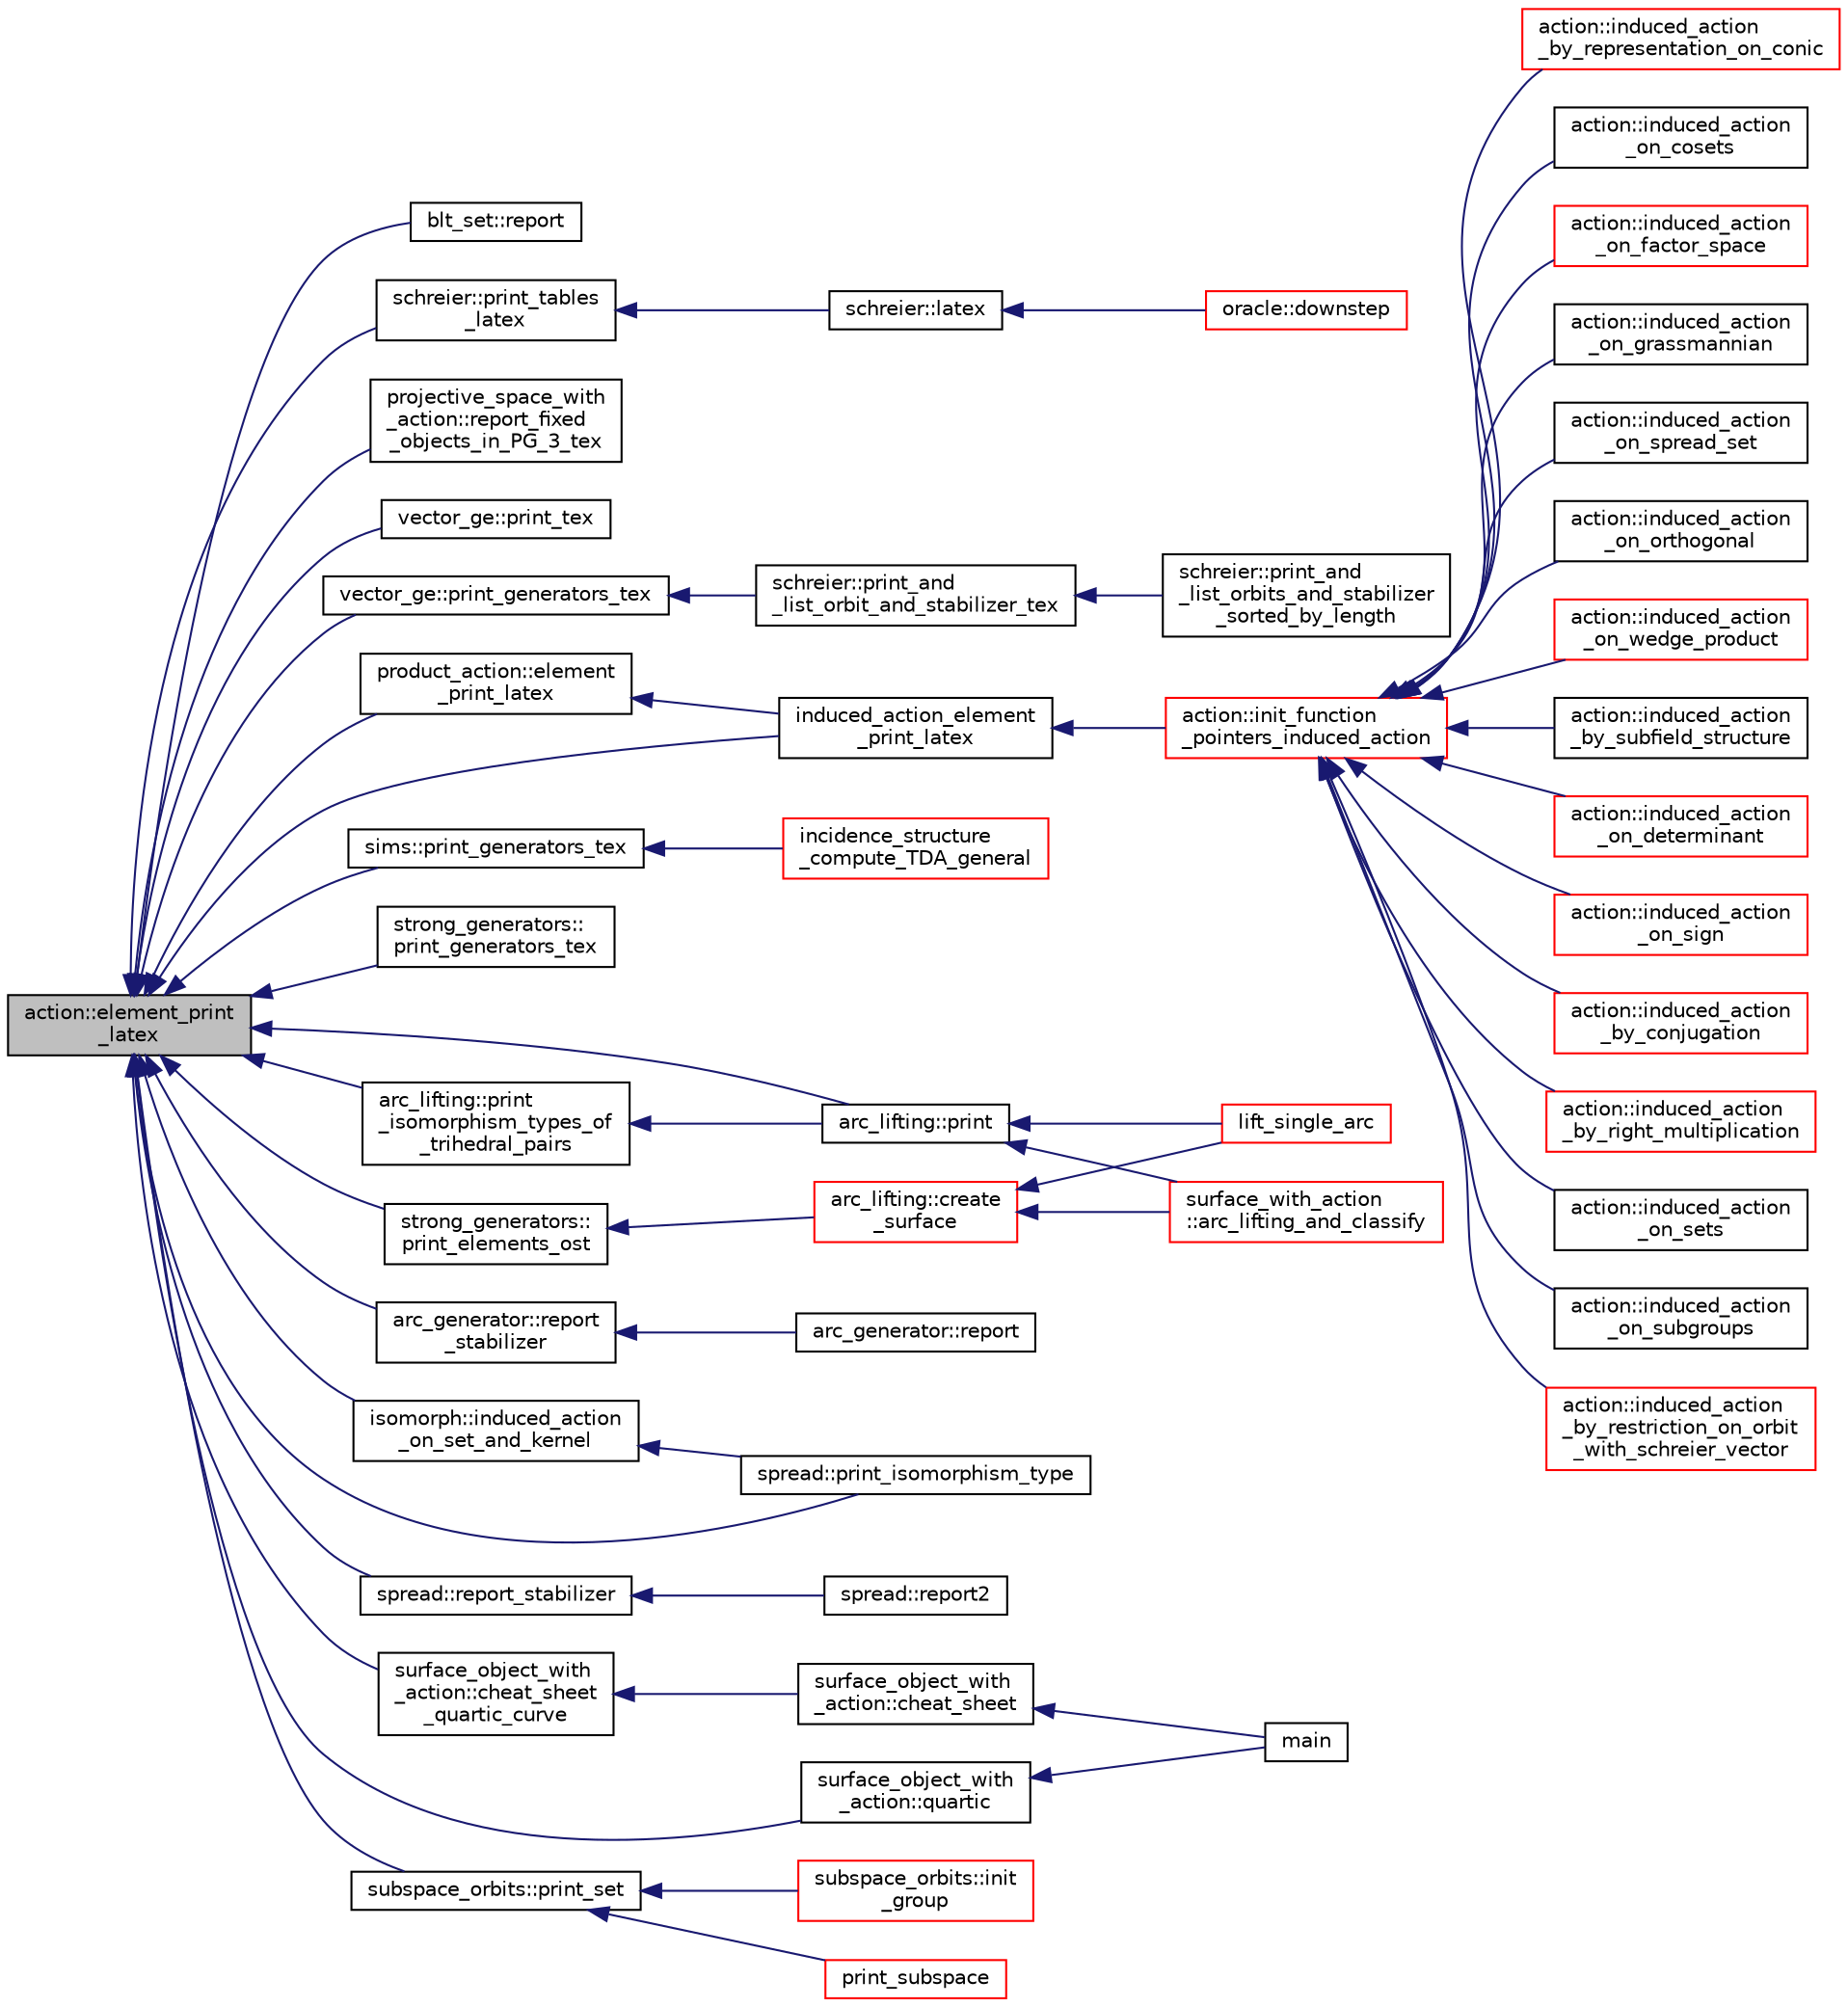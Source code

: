 digraph "action::element_print_latex"
{
  edge [fontname="Helvetica",fontsize="10",labelfontname="Helvetica",labelfontsize="10"];
  node [fontname="Helvetica",fontsize="10",shape=record];
  rankdir="LR";
  Node8918 [label="action::element_print\l_latex",height=0.2,width=0.4,color="black", fillcolor="grey75", style="filled", fontcolor="black"];
  Node8918 -> Node8919 [dir="back",color="midnightblue",fontsize="10",style="solid",fontname="Helvetica"];
  Node8919 [label="blt_set::report",height=0.2,width=0.4,color="black", fillcolor="white", style="filled",URL="$d1/d3d/classblt__set.html#a6b19f88bd2b92ebfba7e7c362eb9065c"];
  Node8918 -> Node8920 [dir="back",color="midnightblue",fontsize="10",style="solid",fontname="Helvetica"];
  Node8920 [label="schreier::print_tables\l_latex",height=0.2,width=0.4,color="black", fillcolor="white", style="filled",URL="$d3/dd6/classschreier.html#ae93a81953cef362ac7cec6f33b39eb6a"];
  Node8920 -> Node8921 [dir="back",color="midnightblue",fontsize="10",style="solid",fontname="Helvetica"];
  Node8921 [label="schreier::latex",height=0.2,width=0.4,color="black", fillcolor="white", style="filled",URL="$d3/dd6/classschreier.html#aff94ed06d8ca33cb26accd435d525ea2"];
  Node8921 -> Node8922 [dir="back",color="midnightblue",fontsize="10",style="solid",fontname="Helvetica"];
  Node8922 [label="oracle::downstep",height=0.2,width=0.4,color="red", fillcolor="white", style="filled",URL="$d7/da7/classoracle.html#a4fbc6710b45e5af5c2fb5bc3aa6d3bb1"];
  Node8918 -> Node8991 [dir="back",color="midnightblue",fontsize="10",style="solid",fontname="Helvetica"];
  Node8991 [label="projective_space_with\l_action::report_fixed\l_objects_in_PG_3_tex",height=0.2,width=0.4,color="black", fillcolor="white", style="filled",URL="$d5/d37/classprojective__space__with__action.html#a0210dc9b61e8f1df5f4198806f2fee2e"];
  Node8918 -> Node8992 [dir="back",color="midnightblue",fontsize="10",style="solid",fontname="Helvetica"];
  Node8992 [label="vector_ge::print_tex",height=0.2,width=0.4,color="black", fillcolor="white", style="filled",URL="$d4/d6e/classvector__ge.html#a233bdafe653de7aa34994bd83e5e3299"];
  Node8918 -> Node8993 [dir="back",color="midnightblue",fontsize="10",style="solid",fontname="Helvetica"];
  Node8993 [label="vector_ge::print_generators_tex",height=0.2,width=0.4,color="black", fillcolor="white", style="filled",URL="$d4/d6e/classvector__ge.html#ae0e281f18d270487cfea2e449be8d25c"];
  Node8993 -> Node8994 [dir="back",color="midnightblue",fontsize="10",style="solid",fontname="Helvetica"];
  Node8994 [label="schreier::print_and\l_list_orbit_and_stabilizer_tex",height=0.2,width=0.4,color="black", fillcolor="white", style="filled",URL="$d3/dd6/classschreier.html#a52098502f3919b9b57e1ebb4feba42bb"];
  Node8994 -> Node8995 [dir="back",color="midnightblue",fontsize="10",style="solid",fontname="Helvetica"];
  Node8995 [label="schreier::print_and\l_list_orbits_and_stabilizer\l_sorted_by_length",height=0.2,width=0.4,color="black", fillcolor="white", style="filled",URL="$d3/dd6/classschreier.html#ab8afe2cb22f49ac1baae07143a6bb3fb"];
  Node8918 -> Node8996 [dir="back",color="midnightblue",fontsize="10",style="solid",fontname="Helvetica"];
  Node8996 [label="induced_action_element\l_print_latex",height=0.2,width=0.4,color="black", fillcolor="white", style="filled",URL="$d3/d27/interface_8_c.html#a962508fbbbac127426c42fe5d0f147ab"];
  Node8996 -> Node8997 [dir="back",color="midnightblue",fontsize="10",style="solid",fontname="Helvetica"];
  Node8997 [label="action::init_function\l_pointers_induced_action",height=0.2,width=0.4,color="red", fillcolor="white", style="filled",URL="$d2/d86/classaction.html#a3b9287d084b24f7a3b9532a7589c58de"];
  Node8997 -> Node8998 [dir="back",color="midnightblue",fontsize="10",style="solid",fontname="Helvetica"];
  Node8998 [label="action::induced_action\l_by_representation_on_conic",height=0.2,width=0.4,color="red", fillcolor="white", style="filled",URL="$d2/d86/classaction.html#a228538e3f07bc186db8eb5da8b90f617"];
  Node8997 -> Node9004 [dir="back",color="midnightblue",fontsize="10",style="solid",fontname="Helvetica"];
  Node9004 [label="action::induced_action\l_on_cosets",height=0.2,width=0.4,color="black", fillcolor="white", style="filled",URL="$d2/d86/classaction.html#acbdff5ffed42af6a01f07dffb2787237"];
  Node8997 -> Node9005 [dir="back",color="midnightblue",fontsize="10",style="solid",fontname="Helvetica"];
  Node9005 [label="action::induced_action\l_on_factor_space",height=0.2,width=0.4,color="red", fillcolor="white", style="filled",URL="$d2/d86/classaction.html#af501ff2aa74fb6049bee5c01cd8b909b"];
  Node8997 -> Node9020 [dir="back",color="midnightblue",fontsize="10",style="solid",fontname="Helvetica"];
  Node9020 [label="action::induced_action\l_on_grassmannian",height=0.2,width=0.4,color="black", fillcolor="white", style="filled",URL="$d2/d86/classaction.html#a295b730ecc0b0bf30f714094fef956ea"];
  Node8997 -> Node9021 [dir="back",color="midnightblue",fontsize="10",style="solid",fontname="Helvetica"];
  Node9021 [label="action::induced_action\l_on_spread_set",height=0.2,width=0.4,color="black", fillcolor="white", style="filled",URL="$d2/d86/classaction.html#a7c5839c650592f083dc850d81ed05a5b"];
  Node8997 -> Node9022 [dir="back",color="midnightblue",fontsize="10",style="solid",fontname="Helvetica"];
  Node9022 [label="action::induced_action\l_on_orthogonal",height=0.2,width=0.4,color="black", fillcolor="white", style="filled",URL="$d2/d86/classaction.html#a4f191cee643a81d7f18a4d729084e945"];
  Node8997 -> Node9023 [dir="back",color="midnightblue",fontsize="10",style="solid",fontname="Helvetica"];
  Node9023 [label="action::induced_action\l_on_wedge_product",height=0.2,width=0.4,color="red", fillcolor="white", style="filled",URL="$d2/d86/classaction.html#af13a5da25b8e8597ab695edff222fb6a"];
  Node8997 -> Node9025 [dir="back",color="midnightblue",fontsize="10",style="solid",fontname="Helvetica"];
  Node9025 [label="action::induced_action\l_by_subfield_structure",height=0.2,width=0.4,color="black", fillcolor="white", style="filled",URL="$d2/d86/classaction.html#add42951bdab176ceed6cc4af05dfa948"];
  Node8997 -> Node9026 [dir="back",color="midnightblue",fontsize="10",style="solid",fontname="Helvetica"];
  Node9026 [label="action::induced_action\l_on_determinant",height=0.2,width=0.4,color="red", fillcolor="white", style="filled",URL="$d2/d86/classaction.html#aa6b9d3c2ded2cae185ee31f2200ad0b5"];
  Node8997 -> Node9029 [dir="back",color="midnightblue",fontsize="10",style="solid",fontname="Helvetica"];
  Node9029 [label="action::induced_action\l_on_sign",height=0.2,width=0.4,color="red", fillcolor="white", style="filled",URL="$d2/d86/classaction.html#ab17b07971b94eae7c5efa21b33f643f1"];
  Node8997 -> Node9031 [dir="back",color="midnightblue",fontsize="10",style="solid",fontname="Helvetica"];
  Node9031 [label="action::induced_action\l_by_conjugation",height=0.2,width=0.4,color="red", fillcolor="white", style="filled",URL="$d2/d86/classaction.html#a45fb7703c6acac791acdcde339d21cc2"];
  Node8997 -> Node9039 [dir="back",color="midnightblue",fontsize="10",style="solid",fontname="Helvetica"];
  Node9039 [label="action::induced_action\l_by_right_multiplication",height=0.2,width=0.4,color="red", fillcolor="white", style="filled",URL="$d2/d86/classaction.html#aafa2818d9d98046507e2754938be0c04"];
  Node8997 -> Node9042 [dir="back",color="midnightblue",fontsize="10",style="solid",fontname="Helvetica"];
  Node9042 [label="action::induced_action\l_on_sets",height=0.2,width=0.4,color="black", fillcolor="white", style="filled",URL="$d2/d86/classaction.html#a09639acee6b88644c103b17050cc32f1"];
  Node8997 -> Node9043 [dir="back",color="midnightblue",fontsize="10",style="solid",fontname="Helvetica"];
  Node9043 [label="action::induced_action\l_on_subgroups",height=0.2,width=0.4,color="black", fillcolor="white", style="filled",URL="$d2/d86/classaction.html#ad0de7ea45a2a73c1b8e0f52ee3ce4610"];
  Node8997 -> Node9044 [dir="back",color="midnightblue",fontsize="10",style="solid",fontname="Helvetica"];
  Node9044 [label="action::induced_action\l_by_restriction_on_orbit\l_with_schreier_vector",height=0.2,width=0.4,color="red", fillcolor="white", style="filled",URL="$d2/d86/classaction.html#ad3ddab72625d9bebe7ac8eaef488cf4c"];
  Node8918 -> Node9137 [dir="back",color="midnightblue",fontsize="10",style="solid",fontname="Helvetica"];
  Node9137 [label="sims::print_generators_tex",height=0.2,width=0.4,color="black", fillcolor="white", style="filled",URL="$d9/df3/classsims.html#ab1db48a4211b1bc26bf45af9f38b1613"];
  Node9137 -> Node9138 [dir="back",color="midnightblue",fontsize="10",style="solid",fontname="Helvetica"];
  Node9138 [label="incidence_structure\l_compute_TDA_general",height=0.2,width=0.4,color="red", fillcolor="white", style="filled",URL="$df/d74/tl__geometry_8h.html#a21ab759f6e646f3fe703c17f39361448"];
  Node8918 -> Node9142 [dir="back",color="midnightblue",fontsize="10",style="solid",fontname="Helvetica"];
  Node9142 [label="strong_generators::\lprint_generators_tex",height=0.2,width=0.4,color="black", fillcolor="white", style="filled",URL="$dc/d09/classstrong__generators.html#ae4d81315ba881e7adb846b079fa9f0d8"];
  Node8918 -> Node9143 [dir="back",color="midnightblue",fontsize="10",style="solid",fontname="Helvetica"];
  Node9143 [label="strong_generators::\lprint_elements_ost",height=0.2,width=0.4,color="black", fillcolor="white", style="filled",URL="$dc/d09/classstrong__generators.html#a592bfe2b3b7acdca7afa13f0777bef37"];
  Node9143 -> Node9144 [dir="back",color="midnightblue",fontsize="10",style="solid",fontname="Helvetica"];
  Node9144 [label="arc_lifting::create\l_surface",height=0.2,width=0.4,color="red", fillcolor="white", style="filled",URL="$dc/db7/classarc__lifting.html#a2b1fd46281de9ff3fef00fc122d39b2b"];
  Node9144 -> Node9145 [dir="back",color="midnightblue",fontsize="10",style="solid",fontname="Helvetica"];
  Node9145 [label="lift_single_arc",height=0.2,width=0.4,color="red", fillcolor="white", style="filled",URL="$d6/dc3/arc__lifting__main_8_c.html#a0bdc148f70112959722a40cf9758d54b"];
  Node9144 -> Node9146 [dir="back",color="midnightblue",fontsize="10",style="solid",fontname="Helvetica"];
  Node9146 [label="surface_with_action\l::arc_lifting_and_classify",height=0.2,width=0.4,color="red", fillcolor="white", style="filled",URL="$d8/df9/classsurface__with__action.html#a62a3948f830c59e09ef94937650a07a4"];
  Node8918 -> Node9147 [dir="back",color="midnightblue",fontsize="10",style="solid",fontname="Helvetica"];
  Node9147 [label="product_action::element\l_print_latex",height=0.2,width=0.4,color="black", fillcolor="white", style="filled",URL="$d8/d74/classproduct__action.html#a0eb7bf3402a065cf45ed8fc2fa22474e"];
  Node9147 -> Node8996 [dir="back",color="midnightblue",fontsize="10",style="solid",fontname="Helvetica"];
  Node8918 -> Node9148 [dir="back",color="midnightblue",fontsize="10",style="solid",fontname="Helvetica"];
  Node9148 [label="arc_generator::report\l_stabilizer",height=0.2,width=0.4,color="black", fillcolor="white", style="filled",URL="$d4/d21/classarc__generator.html#ac69fdbaf0cd6a5c16d9d33a29db4e5ff"];
  Node9148 -> Node9073 [dir="back",color="midnightblue",fontsize="10",style="solid",fontname="Helvetica"];
  Node9073 [label="arc_generator::report",height=0.2,width=0.4,color="black", fillcolor="white", style="filled",URL="$d4/d21/classarc__generator.html#a650f715bb3eec8fd1057e07e5b384f9a"];
  Node8918 -> Node9149 [dir="back",color="midnightblue",fontsize="10",style="solid",fontname="Helvetica"];
  Node9149 [label="arc_lifting::print",height=0.2,width=0.4,color="black", fillcolor="white", style="filled",URL="$dc/db7/classarc__lifting.html#ae1609cb80720bc005f0fc3ea65150185"];
  Node9149 -> Node9145 [dir="back",color="midnightblue",fontsize="10",style="solid",fontname="Helvetica"];
  Node9149 -> Node9146 [dir="back",color="midnightblue",fontsize="10",style="solid",fontname="Helvetica"];
  Node8918 -> Node9150 [dir="back",color="midnightblue",fontsize="10",style="solid",fontname="Helvetica"];
  Node9150 [label="arc_lifting::print\l_isomorphism_types_of\l_trihedral_pairs",height=0.2,width=0.4,color="black", fillcolor="white", style="filled",URL="$dc/db7/classarc__lifting.html#ac2ea90f2acf97c870a7f46f7b125b8b7"];
  Node9150 -> Node9149 [dir="back",color="midnightblue",fontsize="10",style="solid",fontname="Helvetica"];
  Node8918 -> Node9071 [dir="back",color="midnightblue",fontsize="10",style="solid",fontname="Helvetica"];
  Node9071 [label="spread::print_isomorphism_type",height=0.2,width=0.4,color="black", fillcolor="white", style="filled",URL="$da/dc1/classspread.html#ac00cfa228f832076e6e5d81319828fa7"];
  Node8918 -> Node9151 [dir="back",color="midnightblue",fontsize="10",style="solid",fontname="Helvetica"];
  Node9151 [label="spread::report_stabilizer",height=0.2,width=0.4,color="black", fillcolor="white", style="filled",URL="$da/dc1/classspread.html#a889dcf4764a904c2dc2bc53c10d79678"];
  Node9151 -> Node9076 [dir="back",color="midnightblue",fontsize="10",style="solid",fontname="Helvetica"];
  Node9076 [label="spread::report2",height=0.2,width=0.4,color="black", fillcolor="white", style="filled",URL="$da/dc1/classspread.html#a543a79e4e7306af291584f53dacbfdd8"];
  Node8918 -> Node9152 [dir="back",color="midnightblue",fontsize="10",style="solid",fontname="Helvetica"];
  Node9152 [label="surface_object_with\l_action::quartic",height=0.2,width=0.4,color="black", fillcolor="white", style="filled",URL="$db/d28/classsurface__object__with__action.html#a0143b698eb050332a79ed95f7d274ada"];
  Node9152 -> Node8963 [dir="back",color="midnightblue",fontsize="10",style="solid",fontname="Helvetica"];
  Node8963 [label="main",height=0.2,width=0.4,color="black", fillcolor="white", style="filled",URL="$d2/dfa/create__surface__main_8_c.html#a217dbf8b442f20279ea00b898af96f52"];
  Node8918 -> Node9153 [dir="back",color="midnightblue",fontsize="10",style="solid",fontname="Helvetica"];
  Node9153 [label="surface_object_with\l_action::cheat_sheet\l_quartic_curve",height=0.2,width=0.4,color="black", fillcolor="white", style="filled",URL="$db/d28/classsurface__object__with__action.html#a7f42e37fc76dd9b6b113e35c2b886b36"];
  Node9153 -> Node9154 [dir="back",color="midnightblue",fontsize="10",style="solid",fontname="Helvetica"];
  Node9154 [label="surface_object_with\l_action::cheat_sheet",height=0.2,width=0.4,color="black", fillcolor="white", style="filled",URL="$db/d28/classsurface__object__with__action.html#a13371a6bb26f27759adcc0f7292b12d2"];
  Node9154 -> Node8963 [dir="back",color="midnightblue",fontsize="10",style="solid",fontname="Helvetica"];
  Node8918 -> Node9070 [dir="back",color="midnightblue",fontsize="10",style="solid",fontname="Helvetica"];
  Node9070 [label="isomorph::induced_action\l_on_set_and_kernel",height=0.2,width=0.4,color="black", fillcolor="white", style="filled",URL="$d3/d5f/classisomorph.html#a77563cca300ed45768afe24ce54d453a"];
  Node9070 -> Node9071 [dir="back",color="midnightblue",fontsize="10",style="solid",fontname="Helvetica"];
  Node8918 -> Node9155 [dir="back",color="midnightblue",fontsize="10",style="solid",fontname="Helvetica"];
  Node9155 [label="subspace_orbits::print_set",height=0.2,width=0.4,color="black", fillcolor="white", style="filled",URL="$d2/d9f/classsubspace__orbits.html#a25e7fad26b5e83ab2464bcfeb50572aa"];
  Node9155 -> Node9156 [dir="back",color="midnightblue",fontsize="10",style="solid",fontname="Helvetica"];
  Node9156 [label="print_subspace",height=0.2,width=0.4,color="red", fillcolor="white", style="filled",URL="$da/dd5/subspace__orbits__main_8_c.html#ae58f518aaf4590347ebdd0af5d3a3ffa"];
  Node9155 -> Node9157 [dir="back",color="midnightblue",fontsize="10",style="solid",fontname="Helvetica"];
  Node9157 [label="subspace_orbits::init\l_group",height=0.2,width=0.4,color="red", fillcolor="white", style="filled",URL="$d2/d9f/classsubspace__orbits.html#ad7dfe4f51cd3eea6ccfd5318e23d36c3"];
}
